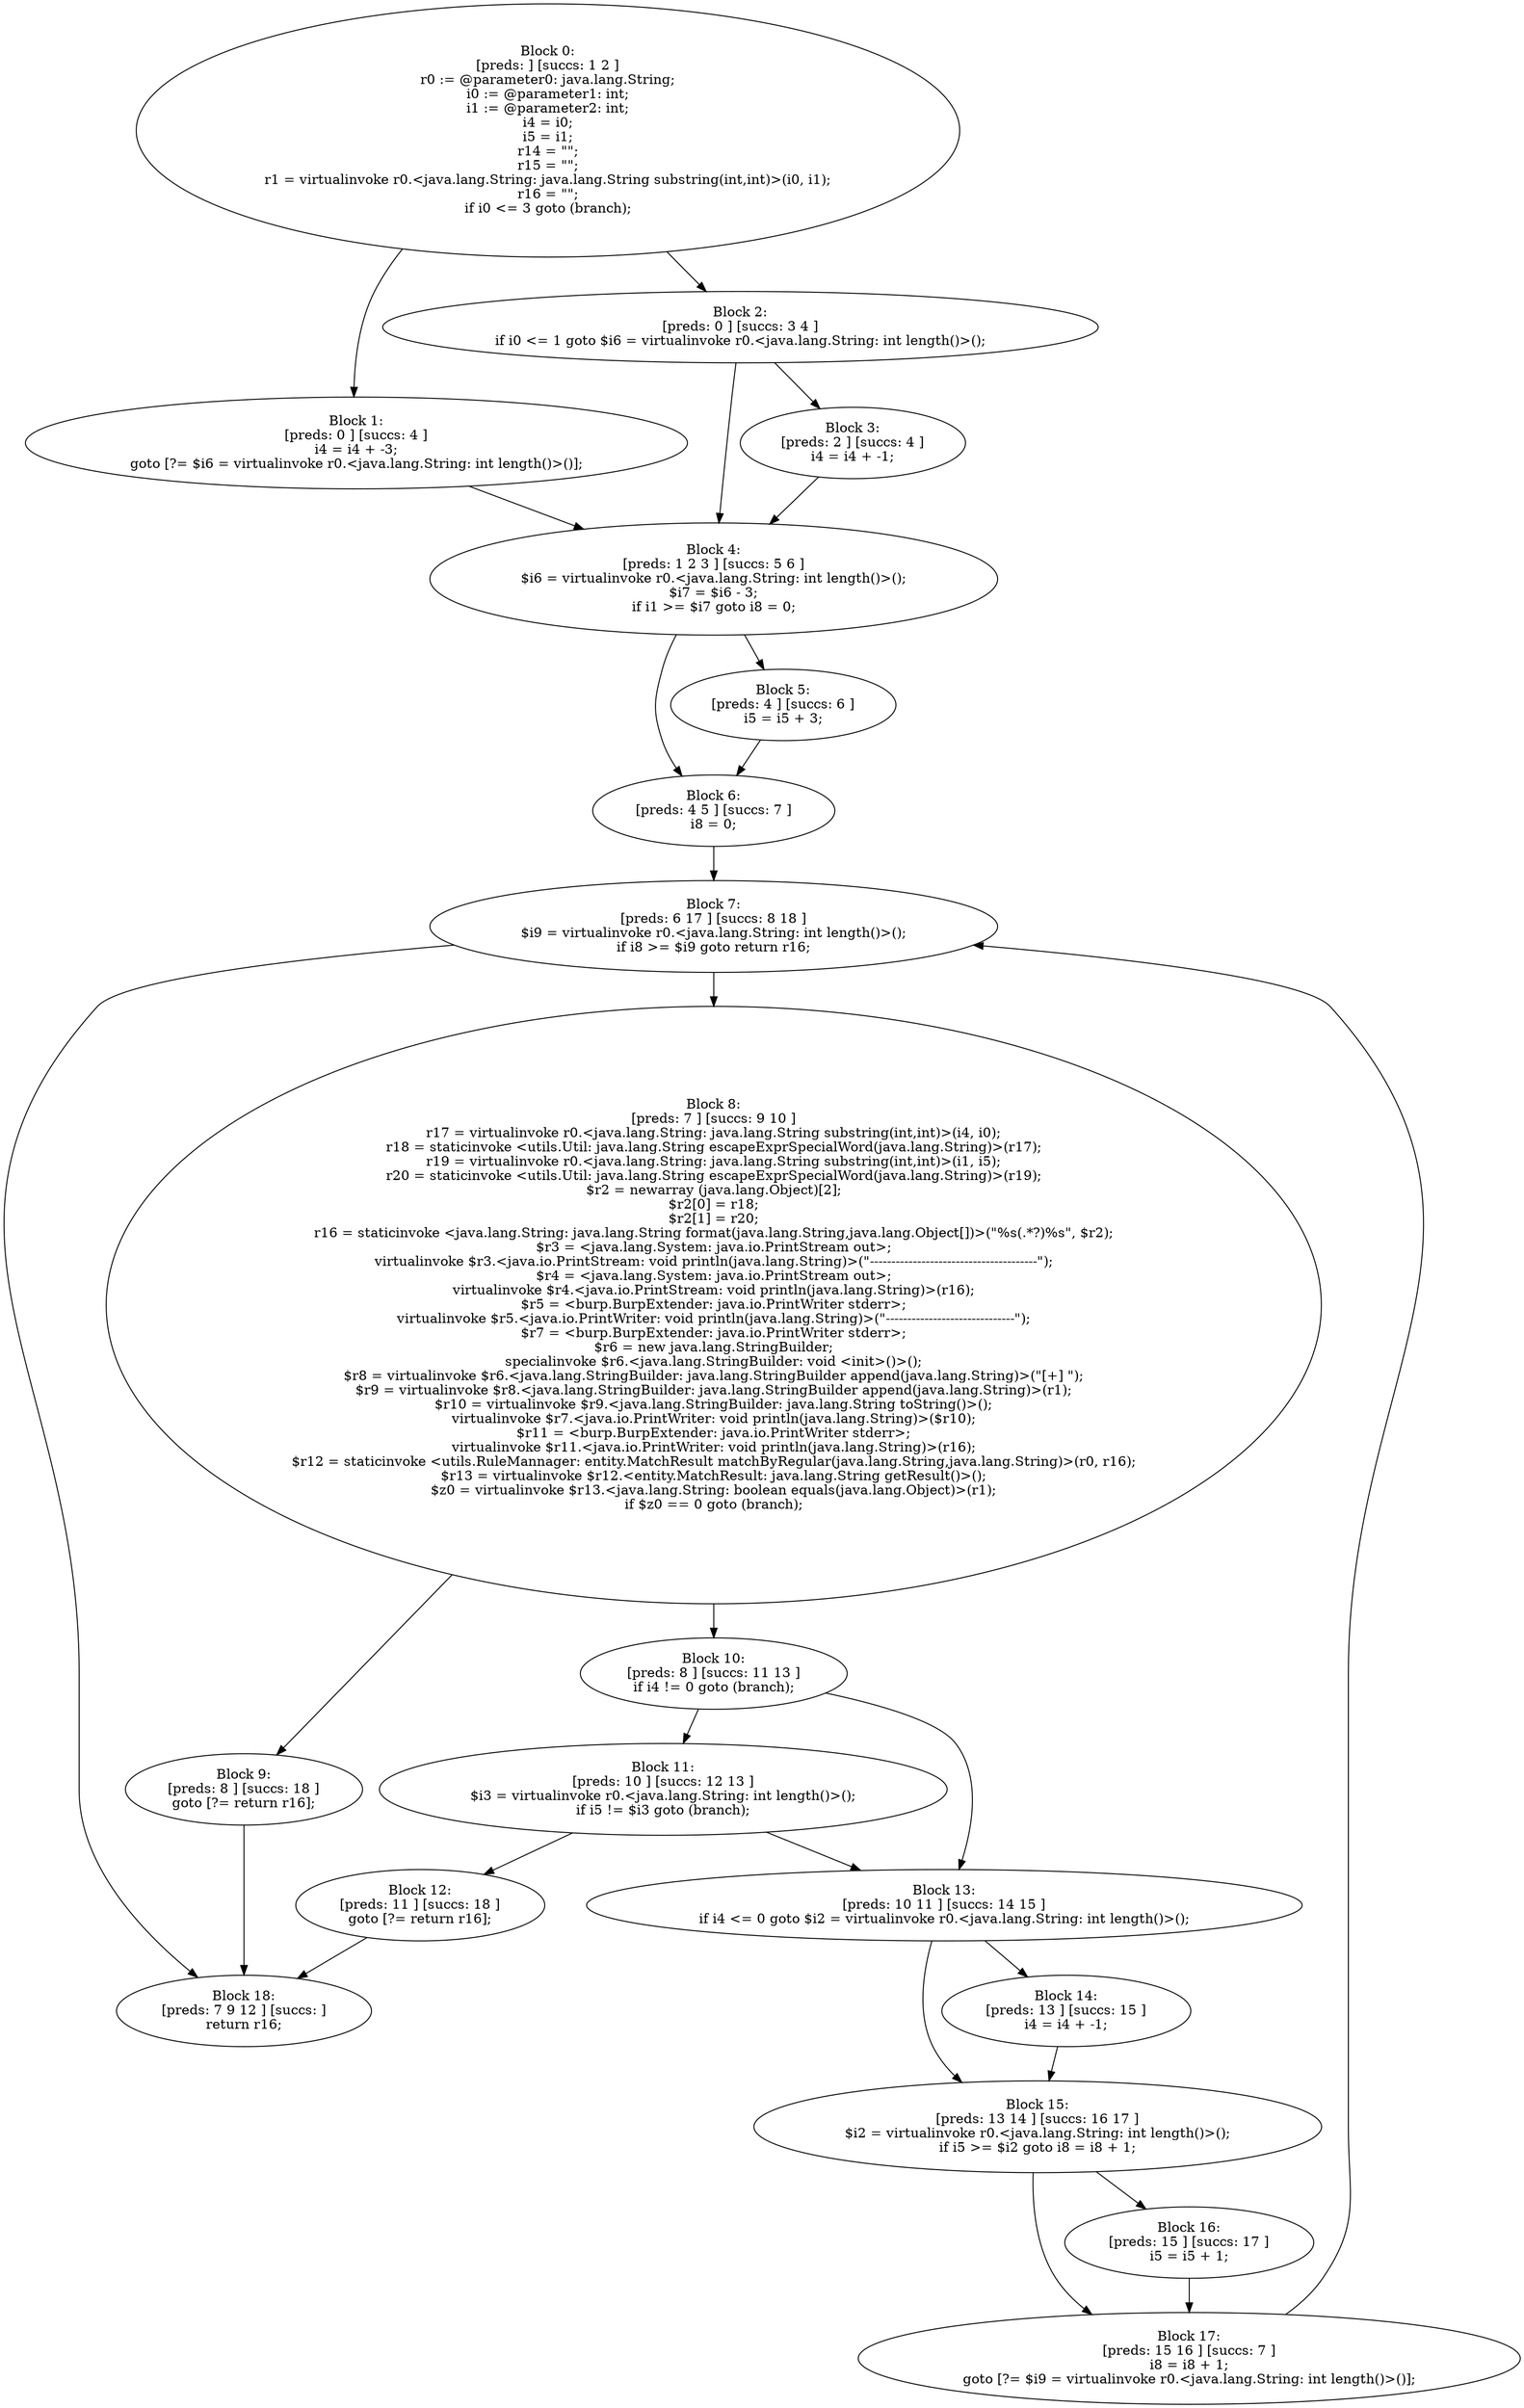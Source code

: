 digraph "unitGraph" {
    "Block 0:
[preds: ] [succs: 1 2 ]
r0 := @parameter0: java.lang.String;
i0 := @parameter1: int;
i1 := @parameter2: int;
i4 = i0;
i5 = i1;
r14 = \"\";
r15 = \"\";
r1 = virtualinvoke r0.<java.lang.String: java.lang.String substring(int,int)>(i0, i1);
r16 = \"\";
if i0 <= 3 goto (branch);
"
    "Block 1:
[preds: 0 ] [succs: 4 ]
i4 = i4 + -3;
goto [?= $i6 = virtualinvoke r0.<java.lang.String: int length()>()];
"
    "Block 2:
[preds: 0 ] [succs: 3 4 ]
if i0 <= 1 goto $i6 = virtualinvoke r0.<java.lang.String: int length()>();
"
    "Block 3:
[preds: 2 ] [succs: 4 ]
i4 = i4 + -1;
"
    "Block 4:
[preds: 1 2 3 ] [succs: 5 6 ]
$i6 = virtualinvoke r0.<java.lang.String: int length()>();
$i7 = $i6 - 3;
if i1 >= $i7 goto i8 = 0;
"
    "Block 5:
[preds: 4 ] [succs: 6 ]
i5 = i5 + 3;
"
    "Block 6:
[preds: 4 5 ] [succs: 7 ]
i8 = 0;
"
    "Block 7:
[preds: 6 17 ] [succs: 8 18 ]
$i9 = virtualinvoke r0.<java.lang.String: int length()>();
if i8 >= $i9 goto return r16;
"
    "Block 8:
[preds: 7 ] [succs: 9 10 ]
r17 = virtualinvoke r0.<java.lang.String: java.lang.String substring(int,int)>(i4, i0);
r18 = staticinvoke <utils.Util: java.lang.String escapeExprSpecialWord(java.lang.String)>(r17);
r19 = virtualinvoke r0.<java.lang.String: java.lang.String substring(int,int)>(i1, i5);
r20 = staticinvoke <utils.Util: java.lang.String escapeExprSpecialWord(java.lang.String)>(r19);
$r2 = newarray (java.lang.Object)[2];
$r2[0] = r18;
$r2[1] = r20;
r16 = staticinvoke <java.lang.String: java.lang.String format(java.lang.String,java.lang.Object[])>(\"%s(.*?)%s\", $r2);
$r3 = <java.lang.System: java.io.PrintStream out>;
virtualinvoke $r3.<java.io.PrintStream: void println(java.lang.String)>(\"---------------------------------------\");
$r4 = <java.lang.System: java.io.PrintStream out>;
virtualinvoke $r4.<java.io.PrintStream: void println(java.lang.String)>(r16);
$r5 = <burp.BurpExtender: java.io.PrintWriter stderr>;
virtualinvoke $r5.<java.io.PrintWriter: void println(java.lang.String)>(\"------------------------------\");
$r7 = <burp.BurpExtender: java.io.PrintWriter stderr>;
$r6 = new java.lang.StringBuilder;
specialinvoke $r6.<java.lang.StringBuilder: void <init>()>();
$r8 = virtualinvoke $r6.<java.lang.StringBuilder: java.lang.StringBuilder append(java.lang.String)>(\"[+] \");
$r9 = virtualinvoke $r8.<java.lang.StringBuilder: java.lang.StringBuilder append(java.lang.String)>(r1);
$r10 = virtualinvoke $r9.<java.lang.StringBuilder: java.lang.String toString()>();
virtualinvoke $r7.<java.io.PrintWriter: void println(java.lang.String)>($r10);
$r11 = <burp.BurpExtender: java.io.PrintWriter stderr>;
virtualinvoke $r11.<java.io.PrintWriter: void println(java.lang.String)>(r16);
$r12 = staticinvoke <utils.RuleMannager: entity.MatchResult matchByRegular(java.lang.String,java.lang.String)>(r0, r16);
$r13 = virtualinvoke $r12.<entity.MatchResult: java.lang.String getResult()>();
$z0 = virtualinvoke $r13.<java.lang.String: boolean equals(java.lang.Object)>(r1);
if $z0 == 0 goto (branch);
"
    "Block 9:
[preds: 8 ] [succs: 18 ]
goto [?= return r16];
"
    "Block 10:
[preds: 8 ] [succs: 11 13 ]
if i4 != 0 goto (branch);
"
    "Block 11:
[preds: 10 ] [succs: 12 13 ]
$i3 = virtualinvoke r0.<java.lang.String: int length()>();
if i5 != $i3 goto (branch);
"
    "Block 12:
[preds: 11 ] [succs: 18 ]
goto [?= return r16];
"
    "Block 13:
[preds: 10 11 ] [succs: 14 15 ]
if i4 <= 0 goto $i2 = virtualinvoke r0.<java.lang.String: int length()>();
"
    "Block 14:
[preds: 13 ] [succs: 15 ]
i4 = i4 + -1;
"
    "Block 15:
[preds: 13 14 ] [succs: 16 17 ]
$i2 = virtualinvoke r0.<java.lang.String: int length()>();
if i5 >= $i2 goto i8 = i8 + 1;
"
    "Block 16:
[preds: 15 ] [succs: 17 ]
i5 = i5 + 1;
"
    "Block 17:
[preds: 15 16 ] [succs: 7 ]
i8 = i8 + 1;
goto [?= $i9 = virtualinvoke r0.<java.lang.String: int length()>()];
"
    "Block 18:
[preds: 7 9 12 ] [succs: ]
return r16;
"
    "Block 0:
[preds: ] [succs: 1 2 ]
r0 := @parameter0: java.lang.String;
i0 := @parameter1: int;
i1 := @parameter2: int;
i4 = i0;
i5 = i1;
r14 = \"\";
r15 = \"\";
r1 = virtualinvoke r0.<java.lang.String: java.lang.String substring(int,int)>(i0, i1);
r16 = \"\";
if i0 <= 3 goto (branch);
"->"Block 1:
[preds: 0 ] [succs: 4 ]
i4 = i4 + -3;
goto [?= $i6 = virtualinvoke r0.<java.lang.String: int length()>()];
";
    "Block 0:
[preds: ] [succs: 1 2 ]
r0 := @parameter0: java.lang.String;
i0 := @parameter1: int;
i1 := @parameter2: int;
i4 = i0;
i5 = i1;
r14 = \"\";
r15 = \"\";
r1 = virtualinvoke r0.<java.lang.String: java.lang.String substring(int,int)>(i0, i1);
r16 = \"\";
if i0 <= 3 goto (branch);
"->"Block 2:
[preds: 0 ] [succs: 3 4 ]
if i0 <= 1 goto $i6 = virtualinvoke r0.<java.lang.String: int length()>();
";
    "Block 1:
[preds: 0 ] [succs: 4 ]
i4 = i4 + -3;
goto [?= $i6 = virtualinvoke r0.<java.lang.String: int length()>()];
"->"Block 4:
[preds: 1 2 3 ] [succs: 5 6 ]
$i6 = virtualinvoke r0.<java.lang.String: int length()>();
$i7 = $i6 - 3;
if i1 >= $i7 goto i8 = 0;
";
    "Block 2:
[preds: 0 ] [succs: 3 4 ]
if i0 <= 1 goto $i6 = virtualinvoke r0.<java.lang.String: int length()>();
"->"Block 3:
[preds: 2 ] [succs: 4 ]
i4 = i4 + -1;
";
    "Block 2:
[preds: 0 ] [succs: 3 4 ]
if i0 <= 1 goto $i6 = virtualinvoke r0.<java.lang.String: int length()>();
"->"Block 4:
[preds: 1 2 3 ] [succs: 5 6 ]
$i6 = virtualinvoke r0.<java.lang.String: int length()>();
$i7 = $i6 - 3;
if i1 >= $i7 goto i8 = 0;
";
    "Block 3:
[preds: 2 ] [succs: 4 ]
i4 = i4 + -1;
"->"Block 4:
[preds: 1 2 3 ] [succs: 5 6 ]
$i6 = virtualinvoke r0.<java.lang.String: int length()>();
$i7 = $i6 - 3;
if i1 >= $i7 goto i8 = 0;
";
    "Block 4:
[preds: 1 2 3 ] [succs: 5 6 ]
$i6 = virtualinvoke r0.<java.lang.String: int length()>();
$i7 = $i6 - 3;
if i1 >= $i7 goto i8 = 0;
"->"Block 5:
[preds: 4 ] [succs: 6 ]
i5 = i5 + 3;
";
    "Block 4:
[preds: 1 2 3 ] [succs: 5 6 ]
$i6 = virtualinvoke r0.<java.lang.String: int length()>();
$i7 = $i6 - 3;
if i1 >= $i7 goto i8 = 0;
"->"Block 6:
[preds: 4 5 ] [succs: 7 ]
i8 = 0;
";
    "Block 5:
[preds: 4 ] [succs: 6 ]
i5 = i5 + 3;
"->"Block 6:
[preds: 4 5 ] [succs: 7 ]
i8 = 0;
";
    "Block 6:
[preds: 4 5 ] [succs: 7 ]
i8 = 0;
"->"Block 7:
[preds: 6 17 ] [succs: 8 18 ]
$i9 = virtualinvoke r0.<java.lang.String: int length()>();
if i8 >= $i9 goto return r16;
";
    "Block 7:
[preds: 6 17 ] [succs: 8 18 ]
$i9 = virtualinvoke r0.<java.lang.String: int length()>();
if i8 >= $i9 goto return r16;
"->"Block 8:
[preds: 7 ] [succs: 9 10 ]
r17 = virtualinvoke r0.<java.lang.String: java.lang.String substring(int,int)>(i4, i0);
r18 = staticinvoke <utils.Util: java.lang.String escapeExprSpecialWord(java.lang.String)>(r17);
r19 = virtualinvoke r0.<java.lang.String: java.lang.String substring(int,int)>(i1, i5);
r20 = staticinvoke <utils.Util: java.lang.String escapeExprSpecialWord(java.lang.String)>(r19);
$r2 = newarray (java.lang.Object)[2];
$r2[0] = r18;
$r2[1] = r20;
r16 = staticinvoke <java.lang.String: java.lang.String format(java.lang.String,java.lang.Object[])>(\"%s(.*?)%s\", $r2);
$r3 = <java.lang.System: java.io.PrintStream out>;
virtualinvoke $r3.<java.io.PrintStream: void println(java.lang.String)>(\"---------------------------------------\");
$r4 = <java.lang.System: java.io.PrintStream out>;
virtualinvoke $r4.<java.io.PrintStream: void println(java.lang.String)>(r16);
$r5 = <burp.BurpExtender: java.io.PrintWriter stderr>;
virtualinvoke $r5.<java.io.PrintWriter: void println(java.lang.String)>(\"------------------------------\");
$r7 = <burp.BurpExtender: java.io.PrintWriter stderr>;
$r6 = new java.lang.StringBuilder;
specialinvoke $r6.<java.lang.StringBuilder: void <init>()>();
$r8 = virtualinvoke $r6.<java.lang.StringBuilder: java.lang.StringBuilder append(java.lang.String)>(\"[+] \");
$r9 = virtualinvoke $r8.<java.lang.StringBuilder: java.lang.StringBuilder append(java.lang.String)>(r1);
$r10 = virtualinvoke $r9.<java.lang.StringBuilder: java.lang.String toString()>();
virtualinvoke $r7.<java.io.PrintWriter: void println(java.lang.String)>($r10);
$r11 = <burp.BurpExtender: java.io.PrintWriter stderr>;
virtualinvoke $r11.<java.io.PrintWriter: void println(java.lang.String)>(r16);
$r12 = staticinvoke <utils.RuleMannager: entity.MatchResult matchByRegular(java.lang.String,java.lang.String)>(r0, r16);
$r13 = virtualinvoke $r12.<entity.MatchResult: java.lang.String getResult()>();
$z0 = virtualinvoke $r13.<java.lang.String: boolean equals(java.lang.Object)>(r1);
if $z0 == 0 goto (branch);
";
    "Block 7:
[preds: 6 17 ] [succs: 8 18 ]
$i9 = virtualinvoke r0.<java.lang.String: int length()>();
if i8 >= $i9 goto return r16;
"->"Block 18:
[preds: 7 9 12 ] [succs: ]
return r16;
";
    "Block 8:
[preds: 7 ] [succs: 9 10 ]
r17 = virtualinvoke r0.<java.lang.String: java.lang.String substring(int,int)>(i4, i0);
r18 = staticinvoke <utils.Util: java.lang.String escapeExprSpecialWord(java.lang.String)>(r17);
r19 = virtualinvoke r0.<java.lang.String: java.lang.String substring(int,int)>(i1, i5);
r20 = staticinvoke <utils.Util: java.lang.String escapeExprSpecialWord(java.lang.String)>(r19);
$r2 = newarray (java.lang.Object)[2];
$r2[0] = r18;
$r2[1] = r20;
r16 = staticinvoke <java.lang.String: java.lang.String format(java.lang.String,java.lang.Object[])>(\"%s(.*?)%s\", $r2);
$r3 = <java.lang.System: java.io.PrintStream out>;
virtualinvoke $r3.<java.io.PrintStream: void println(java.lang.String)>(\"---------------------------------------\");
$r4 = <java.lang.System: java.io.PrintStream out>;
virtualinvoke $r4.<java.io.PrintStream: void println(java.lang.String)>(r16);
$r5 = <burp.BurpExtender: java.io.PrintWriter stderr>;
virtualinvoke $r5.<java.io.PrintWriter: void println(java.lang.String)>(\"------------------------------\");
$r7 = <burp.BurpExtender: java.io.PrintWriter stderr>;
$r6 = new java.lang.StringBuilder;
specialinvoke $r6.<java.lang.StringBuilder: void <init>()>();
$r8 = virtualinvoke $r6.<java.lang.StringBuilder: java.lang.StringBuilder append(java.lang.String)>(\"[+] \");
$r9 = virtualinvoke $r8.<java.lang.StringBuilder: java.lang.StringBuilder append(java.lang.String)>(r1);
$r10 = virtualinvoke $r9.<java.lang.StringBuilder: java.lang.String toString()>();
virtualinvoke $r7.<java.io.PrintWriter: void println(java.lang.String)>($r10);
$r11 = <burp.BurpExtender: java.io.PrintWriter stderr>;
virtualinvoke $r11.<java.io.PrintWriter: void println(java.lang.String)>(r16);
$r12 = staticinvoke <utils.RuleMannager: entity.MatchResult matchByRegular(java.lang.String,java.lang.String)>(r0, r16);
$r13 = virtualinvoke $r12.<entity.MatchResult: java.lang.String getResult()>();
$z0 = virtualinvoke $r13.<java.lang.String: boolean equals(java.lang.Object)>(r1);
if $z0 == 0 goto (branch);
"->"Block 9:
[preds: 8 ] [succs: 18 ]
goto [?= return r16];
";
    "Block 8:
[preds: 7 ] [succs: 9 10 ]
r17 = virtualinvoke r0.<java.lang.String: java.lang.String substring(int,int)>(i4, i0);
r18 = staticinvoke <utils.Util: java.lang.String escapeExprSpecialWord(java.lang.String)>(r17);
r19 = virtualinvoke r0.<java.lang.String: java.lang.String substring(int,int)>(i1, i5);
r20 = staticinvoke <utils.Util: java.lang.String escapeExprSpecialWord(java.lang.String)>(r19);
$r2 = newarray (java.lang.Object)[2];
$r2[0] = r18;
$r2[1] = r20;
r16 = staticinvoke <java.lang.String: java.lang.String format(java.lang.String,java.lang.Object[])>(\"%s(.*?)%s\", $r2);
$r3 = <java.lang.System: java.io.PrintStream out>;
virtualinvoke $r3.<java.io.PrintStream: void println(java.lang.String)>(\"---------------------------------------\");
$r4 = <java.lang.System: java.io.PrintStream out>;
virtualinvoke $r4.<java.io.PrintStream: void println(java.lang.String)>(r16);
$r5 = <burp.BurpExtender: java.io.PrintWriter stderr>;
virtualinvoke $r5.<java.io.PrintWriter: void println(java.lang.String)>(\"------------------------------\");
$r7 = <burp.BurpExtender: java.io.PrintWriter stderr>;
$r6 = new java.lang.StringBuilder;
specialinvoke $r6.<java.lang.StringBuilder: void <init>()>();
$r8 = virtualinvoke $r6.<java.lang.StringBuilder: java.lang.StringBuilder append(java.lang.String)>(\"[+] \");
$r9 = virtualinvoke $r8.<java.lang.StringBuilder: java.lang.StringBuilder append(java.lang.String)>(r1);
$r10 = virtualinvoke $r9.<java.lang.StringBuilder: java.lang.String toString()>();
virtualinvoke $r7.<java.io.PrintWriter: void println(java.lang.String)>($r10);
$r11 = <burp.BurpExtender: java.io.PrintWriter stderr>;
virtualinvoke $r11.<java.io.PrintWriter: void println(java.lang.String)>(r16);
$r12 = staticinvoke <utils.RuleMannager: entity.MatchResult matchByRegular(java.lang.String,java.lang.String)>(r0, r16);
$r13 = virtualinvoke $r12.<entity.MatchResult: java.lang.String getResult()>();
$z0 = virtualinvoke $r13.<java.lang.String: boolean equals(java.lang.Object)>(r1);
if $z0 == 0 goto (branch);
"->"Block 10:
[preds: 8 ] [succs: 11 13 ]
if i4 != 0 goto (branch);
";
    "Block 9:
[preds: 8 ] [succs: 18 ]
goto [?= return r16];
"->"Block 18:
[preds: 7 9 12 ] [succs: ]
return r16;
";
    "Block 10:
[preds: 8 ] [succs: 11 13 ]
if i4 != 0 goto (branch);
"->"Block 11:
[preds: 10 ] [succs: 12 13 ]
$i3 = virtualinvoke r0.<java.lang.String: int length()>();
if i5 != $i3 goto (branch);
";
    "Block 10:
[preds: 8 ] [succs: 11 13 ]
if i4 != 0 goto (branch);
"->"Block 13:
[preds: 10 11 ] [succs: 14 15 ]
if i4 <= 0 goto $i2 = virtualinvoke r0.<java.lang.String: int length()>();
";
    "Block 11:
[preds: 10 ] [succs: 12 13 ]
$i3 = virtualinvoke r0.<java.lang.String: int length()>();
if i5 != $i3 goto (branch);
"->"Block 12:
[preds: 11 ] [succs: 18 ]
goto [?= return r16];
";
    "Block 11:
[preds: 10 ] [succs: 12 13 ]
$i3 = virtualinvoke r0.<java.lang.String: int length()>();
if i5 != $i3 goto (branch);
"->"Block 13:
[preds: 10 11 ] [succs: 14 15 ]
if i4 <= 0 goto $i2 = virtualinvoke r0.<java.lang.String: int length()>();
";
    "Block 12:
[preds: 11 ] [succs: 18 ]
goto [?= return r16];
"->"Block 18:
[preds: 7 9 12 ] [succs: ]
return r16;
";
    "Block 13:
[preds: 10 11 ] [succs: 14 15 ]
if i4 <= 0 goto $i2 = virtualinvoke r0.<java.lang.String: int length()>();
"->"Block 14:
[preds: 13 ] [succs: 15 ]
i4 = i4 + -1;
";
    "Block 13:
[preds: 10 11 ] [succs: 14 15 ]
if i4 <= 0 goto $i2 = virtualinvoke r0.<java.lang.String: int length()>();
"->"Block 15:
[preds: 13 14 ] [succs: 16 17 ]
$i2 = virtualinvoke r0.<java.lang.String: int length()>();
if i5 >= $i2 goto i8 = i8 + 1;
";
    "Block 14:
[preds: 13 ] [succs: 15 ]
i4 = i4 + -1;
"->"Block 15:
[preds: 13 14 ] [succs: 16 17 ]
$i2 = virtualinvoke r0.<java.lang.String: int length()>();
if i5 >= $i2 goto i8 = i8 + 1;
";
    "Block 15:
[preds: 13 14 ] [succs: 16 17 ]
$i2 = virtualinvoke r0.<java.lang.String: int length()>();
if i5 >= $i2 goto i8 = i8 + 1;
"->"Block 16:
[preds: 15 ] [succs: 17 ]
i5 = i5 + 1;
";
    "Block 15:
[preds: 13 14 ] [succs: 16 17 ]
$i2 = virtualinvoke r0.<java.lang.String: int length()>();
if i5 >= $i2 goto i8 = i8 + 1;
"->"Block 17:
[preds: 15 16 ] [succs: 7 ]
i8 = i8 + 1;
goto [?= $i9 = virtualinvoke r0.<java.lang.String: int length()>()];
";
    "Block 16:
[preds: 15 ] [succs: 17 ]
i5 = i5 + 1;
"->"Block 17:
[preds: 15 16 ] [succs: 7 ]
i8 = i8 + 1;
goto [?= $i9 = virtualinvoke r0.<java.lang.String: int length()>()];
";
    "Block 17:
[preds: 15 16 ] [succs: 7 ]
i8 = i8 + 1;
goto [?= $i9 = virtualinvoke r0.<java.lang.String: int length()>()];
"->"Block 7:
[preds: 6 17 ] [succs: 8 18 ]
$i9 = virtualinvoke r0.<java.lang.String: int length()>();
if i8 >= $i9 goto return r16;
";
}
